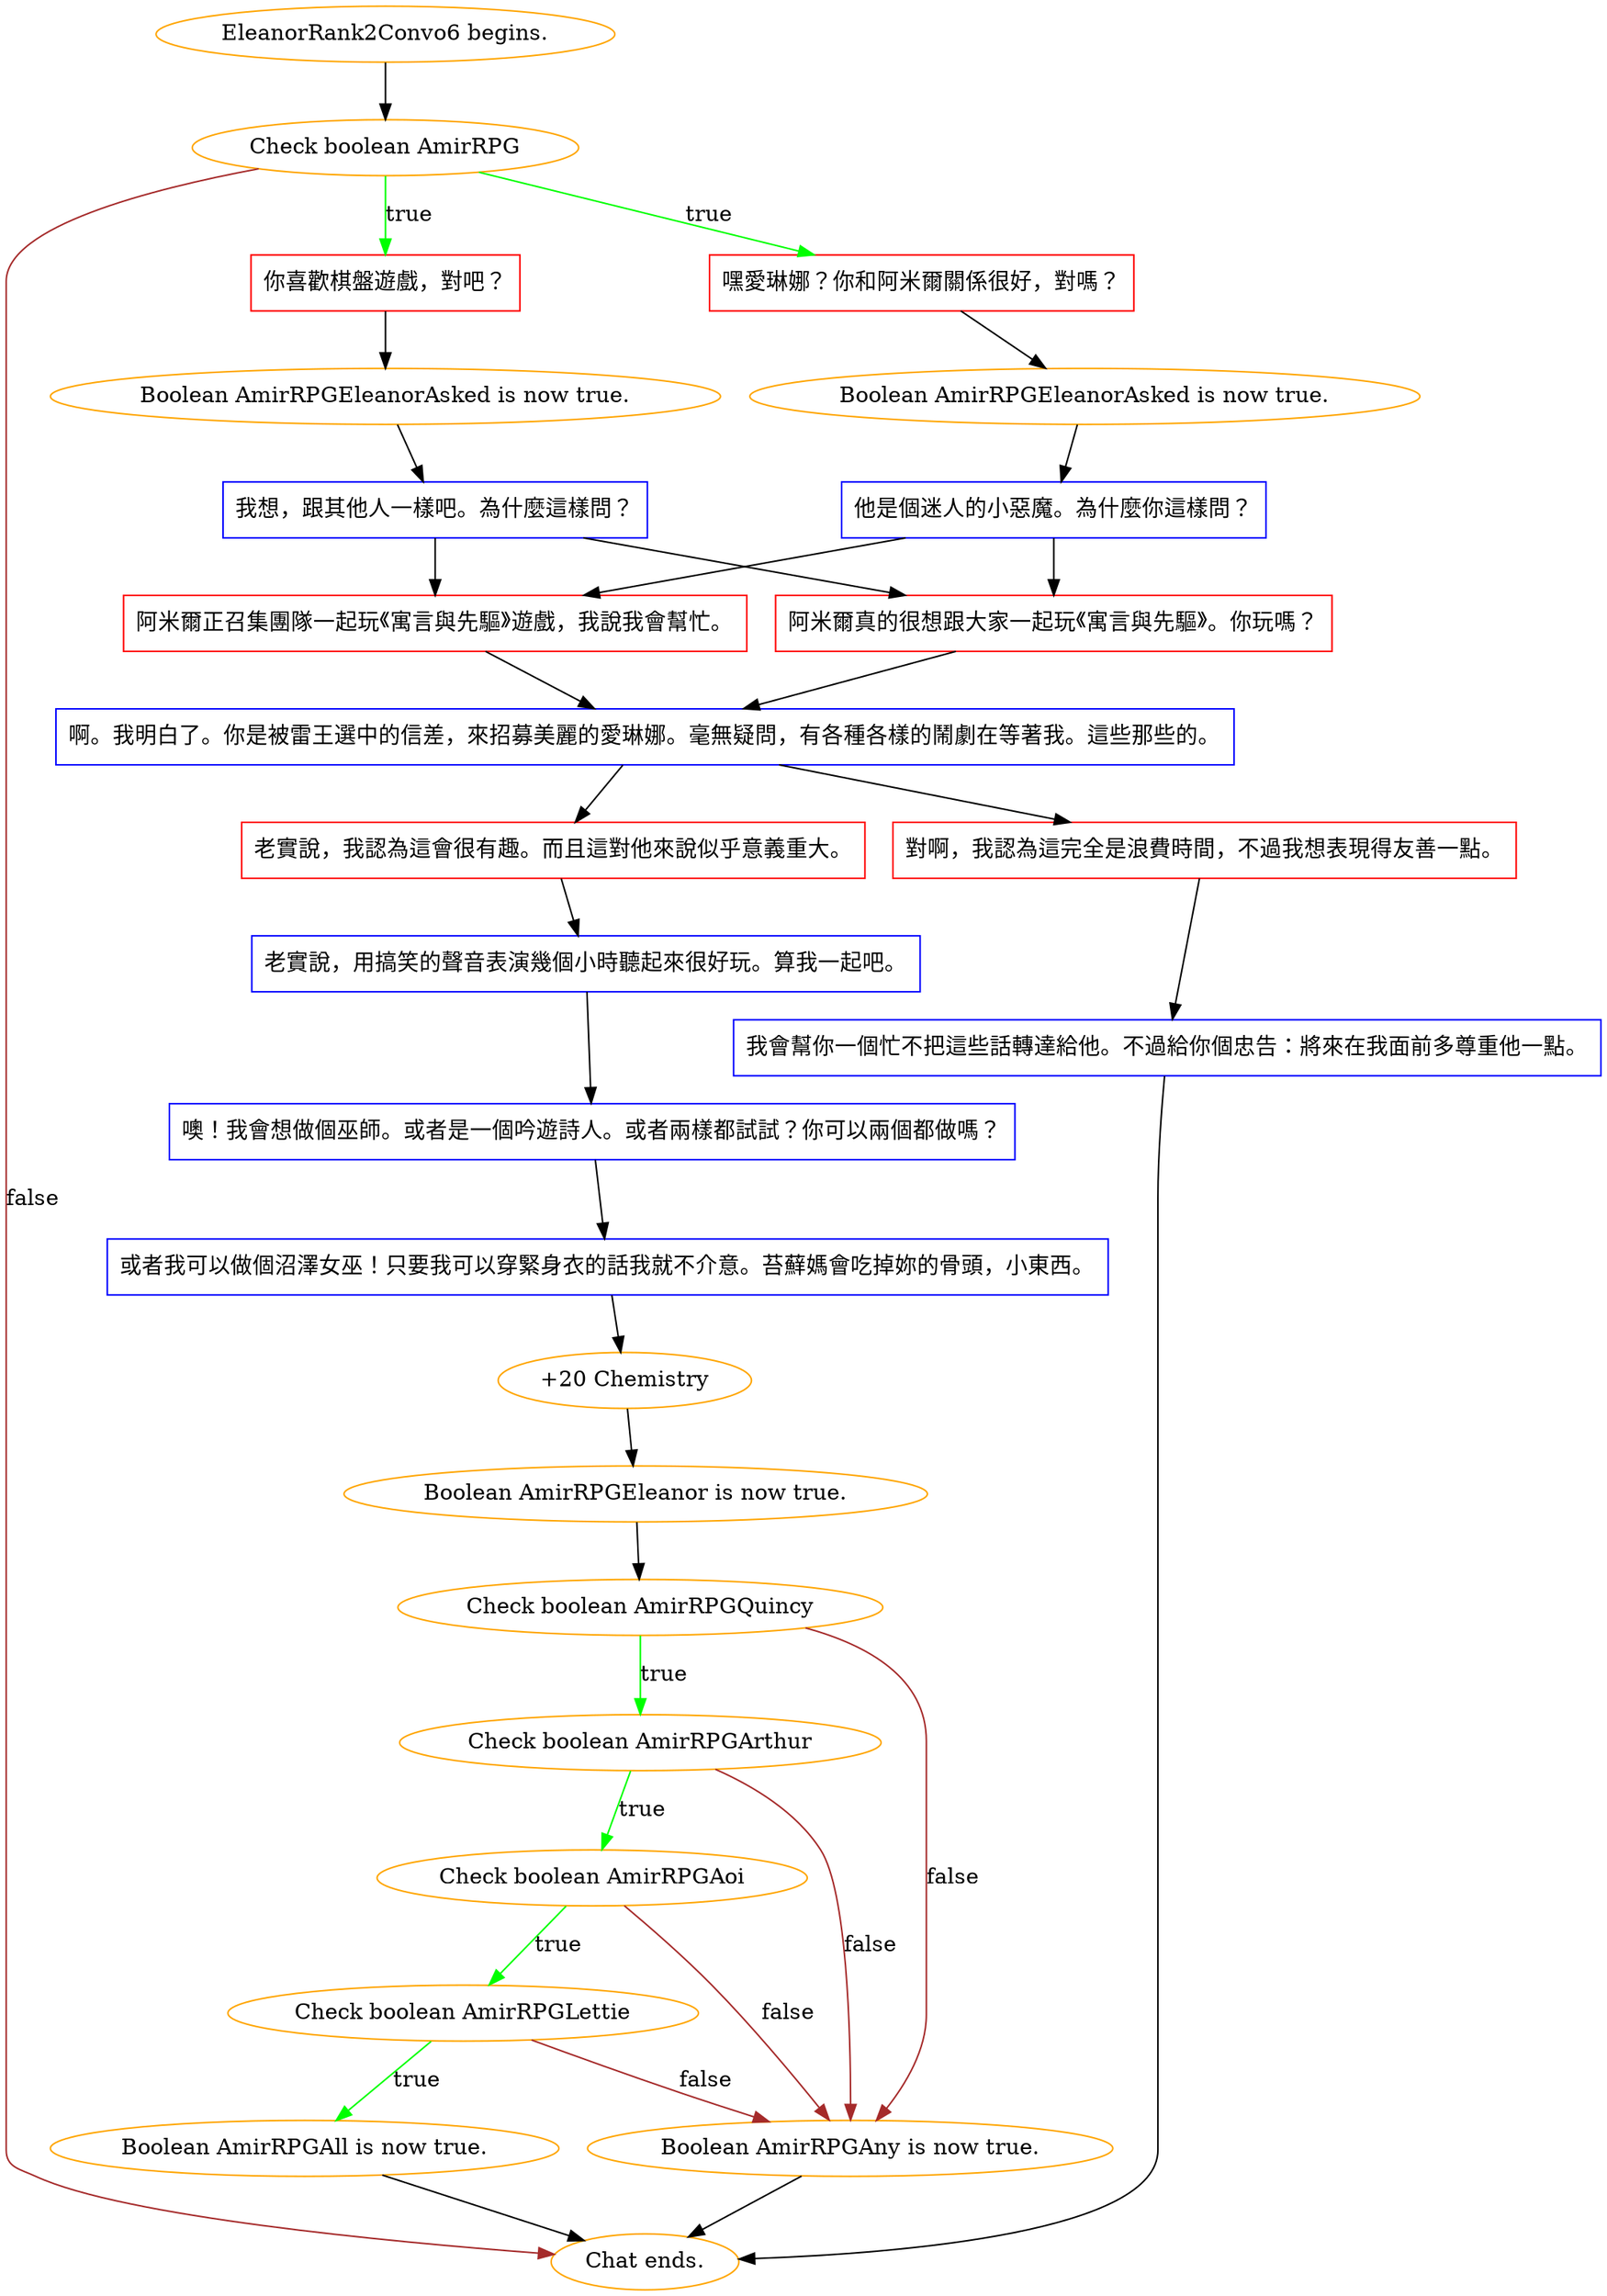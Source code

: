 digraph {
	"EleanorRank2Convo6 begins." [color=orange];
		"EleanorRank2Convo6 begins." -> j4038456104;
	j4038456104 [label="Check boolean AmirRPG",color=orange];
		j4038456104 -> j3322985205 [label=true,color=green];
		j4038456104 -> j3513496912 [label=true,color=green];
		j4038456104 -> "Chat ends." [label=false,color=brown];
	j3322985205 [label="嘿愛琳娜？你和阿米爾關係很好，對嗎？",shape=box,color=red];
		j3322985205 -> j2468158926;
	j3513496912 [label="你喜歡棋盤遊戲，對吧？",shape=box,color=red];
		j3513496912 -> j1493378450;
	"Chat ends." [color=orange];
	j2468158926 [label="Boolean AmirRPGEleanorAsked is now true.",color=orange];
		j2468158926 -> j2105146587;
	j1493378450 [label="Boolean AmirRPGEleanorAsked is now true.",color=orange];
		j1493378450 -> j4286640895;
	j2105146587 [label="他是個迷人的小惡魔。為什麼你這樣問？",shape=box,color=blue];
		j2105146587 -> j2862464455;
		j2105146587 -> j1005372854;
	j4286640895 [label="我想，跟其他人一樣吧。為什麼這樣問？",shape=box,color=blue];
		j4286640895 -> j2862464455;
		j4286640895 -> j1005372854;
	j2862464455 [label="阿米爾正召集團隊一起玩《寓言與先驅》遊戲，我說我會幫忙。",shape=box,color=red];
		j2862464455 -> j964897383;
	j1005372854 [label="阿米爾真的很想跟大家一起玩《寓言與先驅》。你玩嗎？",shape=box,color=red];
		j1005372854 -> j964897383;
	j964897383 [label="啊。我明白了。你是被雷王選中的信差，來招募美麗的愛琳娜。毫無疑問，有各種各樣的鬧劇在等著我。這些那些的。",shape=box,color=blue];
		j964897383 -> j2915324538;
		j964897383 -> j944464742;
	j2915324538 [label="對啊，我認為這完全是浪費時間，不過我想表現得友善一點。",shape=box,color=red];
		j2915324538 -> j4215200677;
	j944464742 [label="老實說，我認為這會很有趣。而且這對他來說似乎意義重大。",shape=box,color=red];
		j944464742 -> j212413880;
	j4215200677 [label="我會幫你一個忙不把這些話轉達給他。不過給你個忠告：將來在我面前多尊重他一點。",shape=box,color=blue];
		j4215200677 -> "Chat ends.";
	j212413880 [label="老實說，用搞笑的聲音表演幾個小時聽起來很好玩。算我一起吧。",shape=box,color=blue];
		j212413880 -> j2139034685;
	j2139034685 [label="噢！我會想做個巫師。或者是一個吟遊詩人。或者兩樣都試試？你可以兩個都做嗎？",shape=box,color=blue];
		j2139034685 -> j4098045916;
	j4098045916 [label="或者我可以做個沼澤女巫！只要我可以穿緊身衣的話我就不介意。苔蘚媽會吃掉妳的骨頭，小東西。",shape=box,color=blue];
		j4098045916 -> j1667172562;
	j1667172562 [label="+20 Chemistry",color=orange];
		j1667172562 -> j628696720;
	j628696720 [label="Boolean AmirRPGEleanor is now true.",color=orange];
		j628696720 -> j544204682;
	j544204682 [label="Check boolean AmirRPGQuincy",color=orange];
		j544204682 -> j154985083 [label=true,color=green];
		j544204682 -> j1992773596 [label=false,color=brown];
	j154985083 [label="Check boolean AmirRPGArthur",color=orange];
		j154985083 -> j3551149342 [label=true,color=green];
		j154985083 -> j1992773596 [label=false,color=brown];
	j1992773596 [label="Boolean AmirRPGAny is now true.",color=orange];
		j1992773596 -> "Chat ends.";
	j3551149342 [label="Check boolean AmirRPGAoi",color=orange];
		j3551149342 -> j682952477 [label=true,color=green];
		j3551149342 -> j1992773596 [label=false,color=brown];
	j682952477 [label="Check boolean AmirRPGLettie",color=orange];
		j682952477 -> j2677000302 [label=true,color=green];
		j682952477 -> j1992773596 [label=false,color=brown];
	j2677000302 [label="Boolean AmirRPGAll is now true.",color=orange];
		j2677000302 -> "Chat ends.";
}